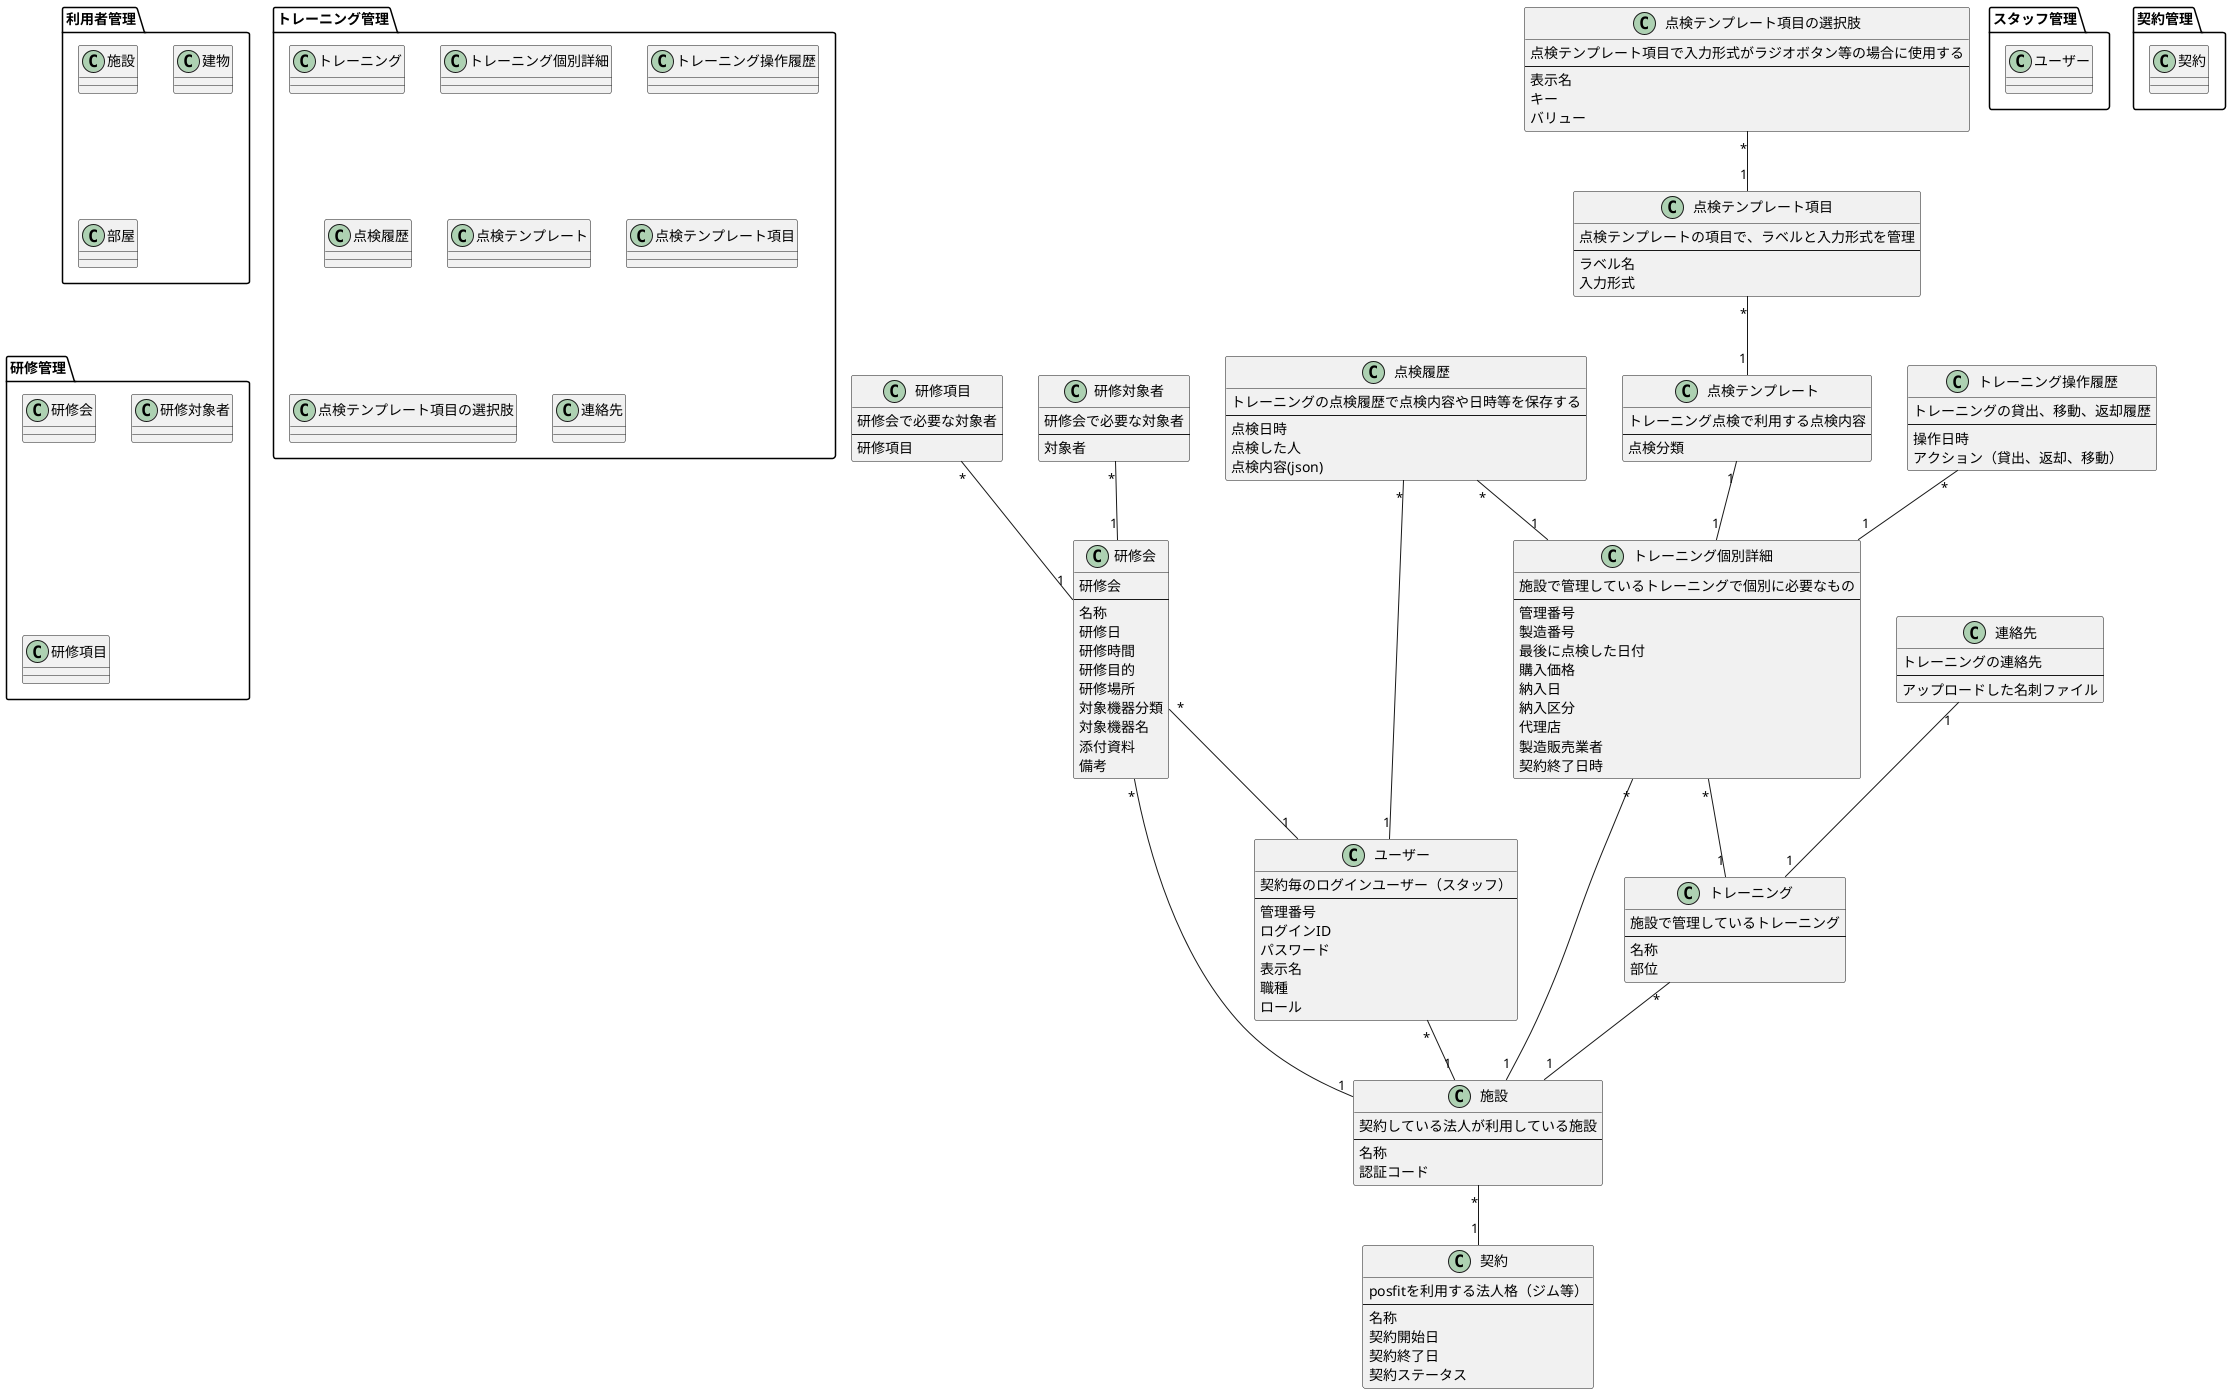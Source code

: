 @startuml domain-model

package 利用者管理 {
  class 施設
  class 建物
  class 部屋
}

package スタッフ管理 {
  class ユーザー
}

package 契約管理 {
  class 契約
}


package トレーニング管理 {
  class トレーニング
  class トレーニング個別詳細
  class トレーニング操作履歴
  class 点検履歴
  class 点検テンプレート
  class 点検テンプレート項目
  class 点検テンプレート項目の選択肢
  class 連絡先
}

package 研修管理 {
  class 研修会
  class 研修対象者
  class 研修項目
}

class 契約 {
  posfitを利用する法人格（ジム等）
  ---
  名称
  契約開始日
  契約終了日
  契約ステータス
}

class 施設 {
  契約している法人が利用している施設
  ---
  名称
  認証コード
}
施設 "*" -- "1" 契約

class ユーザー {
  契約毎のログインユーザー（スタッフ）
  ---
  管理番号
  ログインID
  パスワード
  表示名
  職種
  ロール
}
ユーザー "*" -- "1" 施設

class トレーニング {
  施設で管理しているトレーニング
  ---
  名称
  部位
}
トレーニング "*" -- "1" 施設

class トレーニング個別詳細 {
  施設で管理しているトレーニングで個別に必要なもの
  ---
  管理番号
  製造番号
  最後に点検した日付
  購入価格
  納入日
  納入区分
  代理店
  製造販売業者
  契約終了日時
}
トレーニング個別詳細 "*" -- "1" 施設
トレーニング個別詳細 "*" -- "1" トレーニング

class 連絡先 {
  トレーニングの連絡先
  ---
  アップロードした名刺ファイル
}
連絡先 "1" -- "1" トレーニング


class トレーニング操作履歴 {
  トレーニングの貸出、移動、返却履歴
  ---
  操作日時
  アクション（貸出、返却、移動）
}
トレーニング操作履歴 "*" -- "1" トレーニング個別詳細

class 点検テンプレート {
  トレーニング点検で利用する点検内容
  ---
  点検分類
}
点検テンプレート "1" -- "1" トレーニング個別詳細

class 点検テンプレート項目 {
  点検テンプレートの項目で、ラベルと入力形式を管理
  ---
  ラベル名
  入力形式
}
点検テンプレート項目 "*" -- "1" 点検テンプレート

class 点検テンプレート項目の選択肢 {
  点検テンプレート項目で入力形式がラジオボタン等の場合に使用する
  ---
  表示名
  キー
  バリュー
}
点検テンプレート項目の選択肢 "*" -- "1" 点検テンプレート項目

class 点検履歴 {
  トレーニングの点検履歴で点検内容や日時等を保存する
  ---
  点検日時
  点検した人
  点検内容(json)
}
点検履歴 "*" -- "1" トレーニング個別詳細
点検履歴 "*" -- "1" ユーザー

class 研修会 {
  研修会
  ---
  名称
  研修日
  研修時間
  研修目的
  研修場所
  対象機器分類
  対象機器名
  添付資料
  備考
}
研修会 "*" -- "1" 施設
研修会 "*" -- "1" ユーザー

class 研修対象者 {
  研修会で必要な対象者
  ---
  対象者
}
研修対象者 "*" -- "1" 研修会

class 研修項目 {
  研修会で必要な対象者
  ---
  研修項目
}
研修項目 "*" -- "1" 研修会

@enduml
